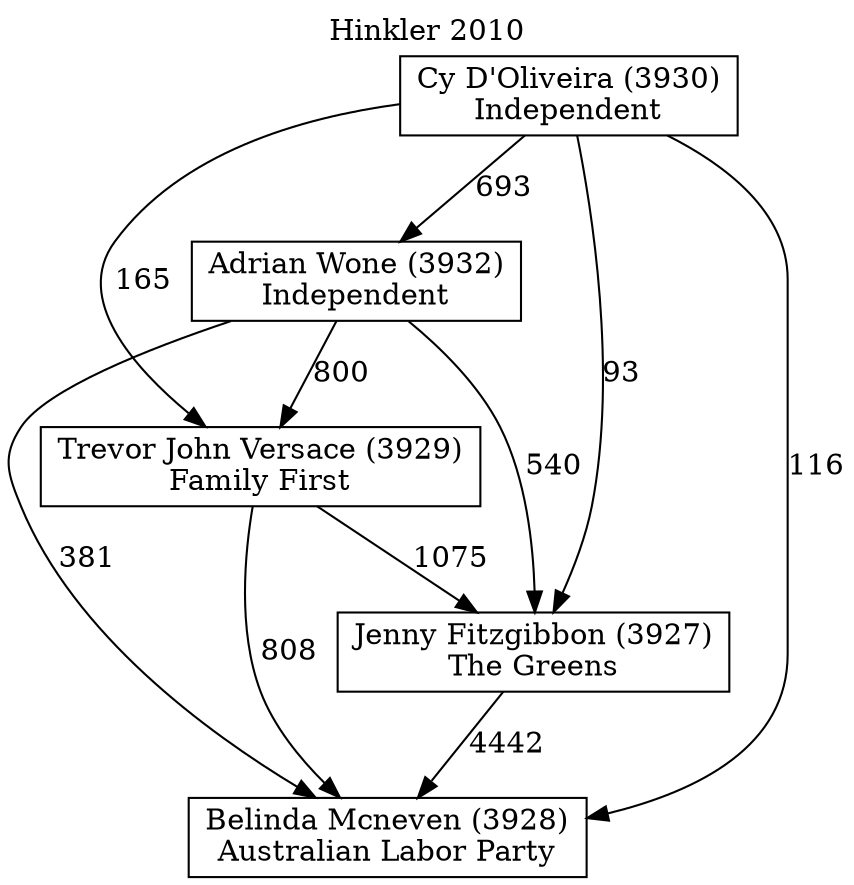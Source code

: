 // House preference flow
digraph "Belinda Mcneven (3928)_Hinkler_2010" {
	graph [label="Hinkler 2010" labelloc=t mclimit=10]
	node [shape=box]
	"Belinda Mcneven (3928)" [label="Belinda Mcneven (3928)
Australian Labor Party"]
	"Jenny Fitzgibbon (3927)" [label="Jenny Fitzgibbon (3927)
The Greens"]
	"Trevor John Versace (3929)" [label="Trevor John Versace (3929)
Family First"]
	"Adrian Wone (3932)" [label="Adrian Wone (3932)
Independent"]
	"Cy D'Oliveira (3930)" [label="Cy D'Oliveira (3930)
Independent"]
	"Jenny Fitzgibbon (3927)" -> "Belinda Mcneven (3928)" [label=4442]
	"Trevor John Versace (3929)" -> "Jenny Fitzgibbon (3927)" [label=1075]
	"Adrian Wone (3932)" -> "Trevor John Versace (3929)" [label=800]
	"Cy D'Oliveira (3930)" -> "Adrian Wone (3932)" [label=693]
	"Trevor John Versace (3929)" -> "Belinda Mcneven (3928)" [label=808]
	"Adrian Wone (3932)" -> "Belinda Mcneven (3928)" [label=381]
	"Cy D'Oliveira (3930)" -> "Belinda Mcneven (3928)" [label=116]
	"Cy D'Oliveira (3930)" -> "Trevor John Versace (3929)" [label=165]
	"Adrian Wone (3932)" -> "Jenny Fitzgibbon (3927)" [label=540]
	"Cy D'Oliveira (3930)" -> "Jenny Fitzgibbon (3927)" [label=93]
}
